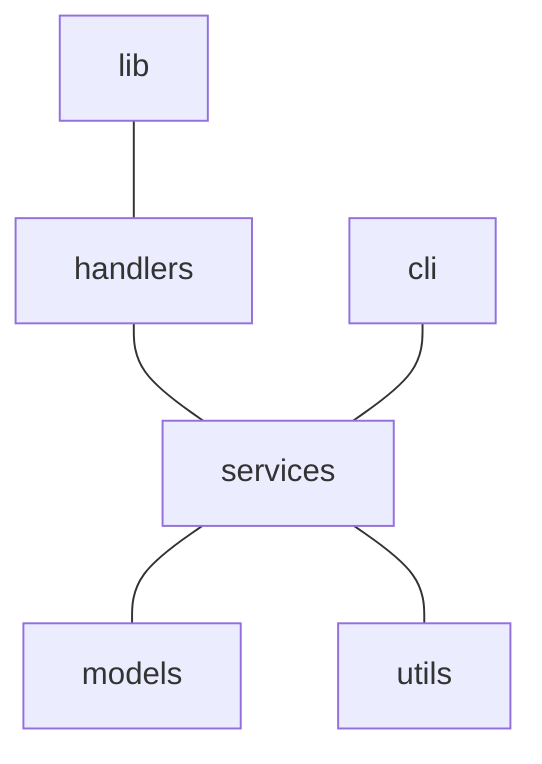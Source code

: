graph TD
    lib[lib]
    cli[cli]
    services[services]
    handlers[handlers]
    models[models]
    utils[utils]

    lib --- handlers
    handlers --- services
    services --- models
    cli --- services
    services --- utils